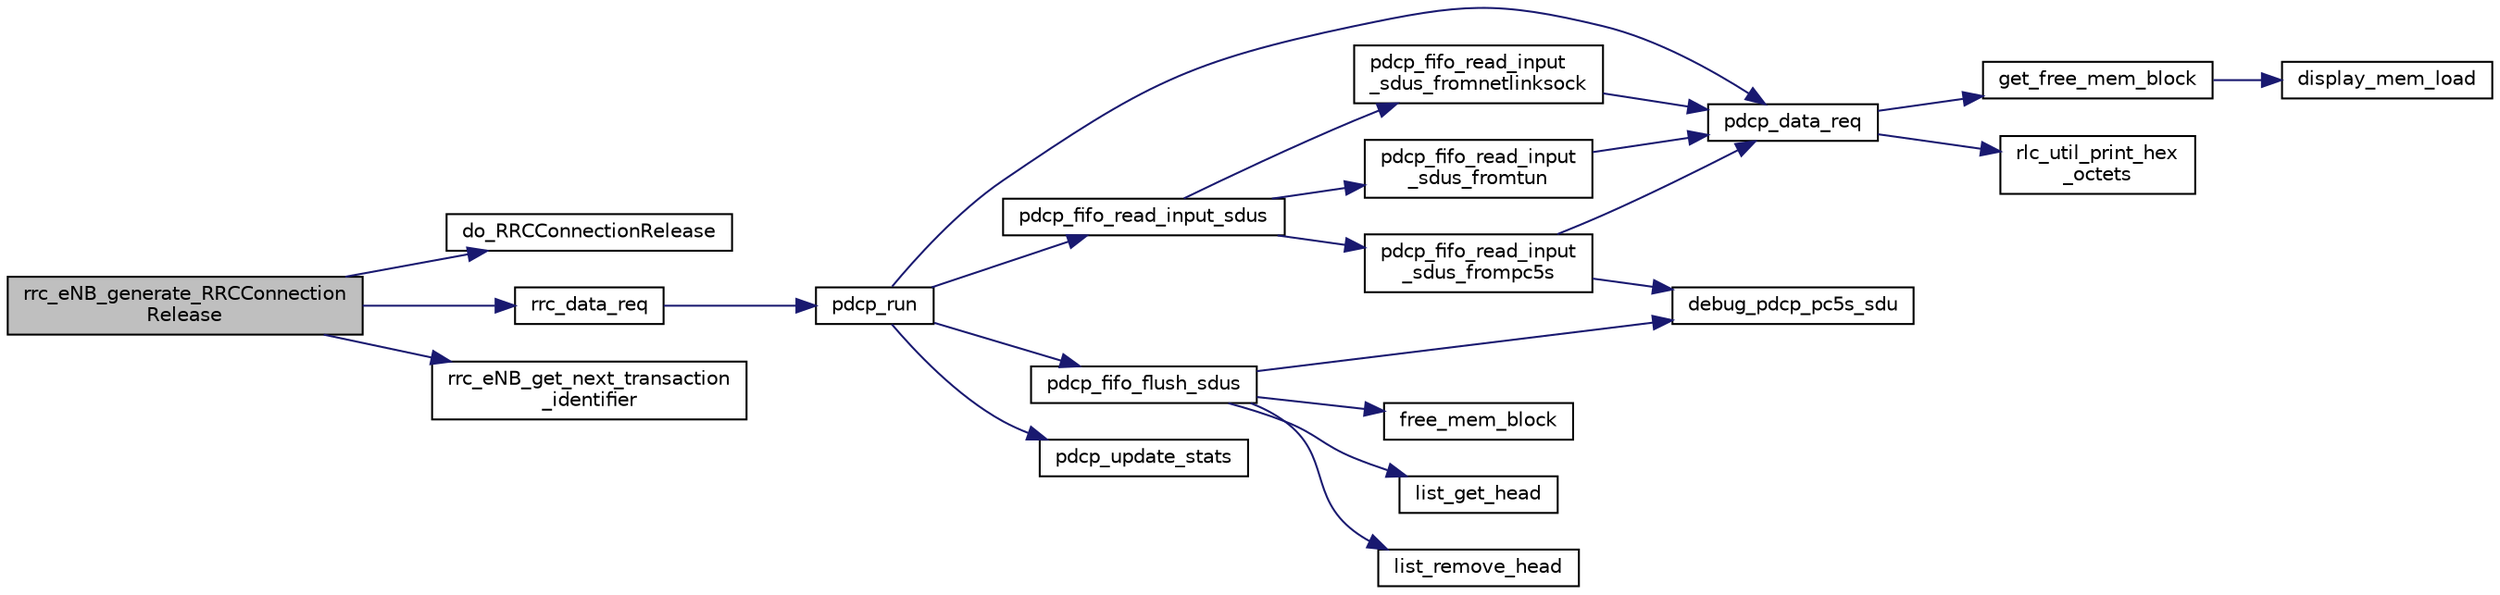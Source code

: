 digraph "rrc_eNB_generate_RRCConnectionRelease"
{
 // LATEX_PDF_SIZE
  edge [fontname="Helvetica",fontsize="10",labelfontname="Helvetica",labelfontsize="10"];
  node [fontname="Helvetica",fontsize="10",shape=record];
  rankdir="LR";
  Node1 [label="rrc_eNB_generate_RRCConnection\lRelease",height=0.2,width=0.4,color="black", fillcolor="grey75", style="filled", fontcolor="black",tooltip="Generate the RRCConnectionRelease."];
  Node1 -> Node2 [color="midnightblue",fontsize="10",style="solid",fontname="Helvetica"];
  Node2 [label="do_RRCConnectionRelease",height=0.2,width=0.4,color="black", fillcolor="white", style="filled",URL="$asn1__msg_8c.html#aea88dce3e0313da2319586ad6df41d86",tooltip=" "];
  Node1 -> Node3 [color="midnightblue",fontsize="10",style="solid",fontname="Helvetica"];
  Node3 [label="rrc_data_req",height=0.2,width=0.4,color="black", fillcolor="white", style="filled",URL="$group____rrc.html#ga7a82225ee9edf7f022fcb9da999b3bf0",tooltip=" "];
  Node3 -> Node4 [color="midnightblue",fontsize="10",style="solid",fontname="Helvetica"];
  Node4 [label="pdcp_run",height=0.2,width=0.4,color="black", fillcolor="white", style="filled",URL="$group____pdcp.html#gaaf877f8fcf559b90eadcbcc2460ba0ef",tooltip="Runs PDCP entity to let it handle incoming/outgoing SDUs."];
  Node4 -> Node5 [color="midnightblue",fontsize="10",style="solid",fontname="Helvetica"];
  Node5 [label="pdcp_data_req",height=0.2,width=0.4,color="black", fillcolor="white", style="filled",URL="$group____pdcp.html#gad6d90c31375a53aa20d12f06bc620b85",tooltip=" "];
  Node5 -> Node6 [color="midnightblue",fontsize="10",style="solid",fontname="Helvetica"];
  Node6 [label="get_free_mem_block",height=0.2,width=0.4,color="black", fillcolor="white", style="filled",URL="$mem__block_8c.html#aa6649c5f31ce28f70a1a7352eb41de46",tooltip=" "];
  Node6 -> Node7 [color="midnightblue",fontsize="10",style="solid",fontname="Helvetica"];
  Node7 [label="display_mem_load",height=0.2,width=0.4,color="black", fillcolor="white", style="filled",URL="$mem__block_8c.html#aad2e600dac4df19ae63b1efe29405f59",tooltip=" "];
  Node5 -> Node8 [color="midnightblue",fontsize="10",style="solid",fontname="Helvetica"];
  Node8 [label="rlc_util_print_hex\l_octets",height=0.2,width=0.4,color="black", fillcolor="white", style="filled",URL="$group__em.html#ga9080083e27a8fc3d61451b6d4d7c8f3b",tooltip=" "];
  Node4 -> Node9 [color="midnightblue",fontsize="10",style="solid",fontname="Helvetica"];
  Node9 [label="pdcp_fifo_flush_sdus",height=0.2,width=0.4,color="black", fillcolor="white", style="filled",URL="$group____pdcp.html#ga5b4f9ca27aa61b5c96d299de5733baac",tooltip=" "];
  Node9 -> Node10 [color="midnightblue",fontsize="10",style="solid",fontname="Helvetica"];
  Node10 [label="debug_pdcp_pc5s_sdu",height=0.2,width=0.4,color="black", fillcolor="white", style="filled",URL="$pdcp__fifo_8c.html#a97d2650f7432d3f25db23b499511518d",tooltip=" "];
  Node9 -> Node11 [color="midnightblue",fontsize="10",style="solid",fontname="Helvetica"];
  Node11 [label="free_mem_block",height=0.2,width=0.4,color="black", fillcolor="white", style="filled",URL="$mem__block_8c.html#a3465e37844438c1cc552c197a2cfbbfd",tooltip=" "];
  Node9 -> Node12 [color="midnightblue",fontsize="10",style="solid",fontname="Helvetica"];
  Node12 [label="list_get_head",height=0.2,width=0.4,color="black", fillcolor="white", style="filled",URL="$list_8c.html#a29a1d0ab77edd320e92d002fd66179a6",tooltip=" "];
  Node9 -> Node13 [color="midnightblue",fontsize="10",style="solid",fontname="Helvetica"];
  Node13 [label="list_remove_head",height=0.2,width=0.4,color="black", fillcolor="white", style="filled",URL="$list_8c.html#a68bb206a4e50e2f9f27ca4c051a84dc5",tooltip=" "];
  Node4 -> Node14 [color="midnightblue",fontsize="10",style="solid",fontname="Helvetica"];
  Node14 [label="pdcp_fifo_read_input_sdus",height=0.2,width=0.4,color="black", fillcolor="white", style="filled",URL="$group____pdcp.html#gadf140ab34fd99a55b8b383fad506d841",tooltip=" "];
  Node14 -> Node15 [color="midnightblue",fontsize="10",style="solid",fontname="Helvetica"];
  Node15 [label="pdcp_fifo_read_input\l_sdus_fromnetlinksock",height=0.2,width=0.4,color="black", fillcolor="white", style="filled",URL="$pdcp__fifo_8c.html#aa0db16d2f05195706a3466500b850656",tooltip=" "];
  Node15 -> Node5 [color="midnightblue",fontsize="10",style="solid",fontname="Helvetica"];
  Node14 -> Node16 [color="midnightblue",fontsize="10",style="solid",fontname="Helvetica"];
  Node16 [label="pdcp_fifo_read_input\l_sdus_frompc5s",height=0.2,width=0.4,color="black", fillcolor="white", style="filled",URL="$pdcp__fifo_8c.html#ae6e845526dd2e22802d6b7372116ccd9",tooltip=" "];
  Node16 -> Node10 [color="midnightblue",fontsize="10",style="solid",fontname="Helvetica"];
  Node16 -> Node5 [color="midnightblue",fontsize="10",style="solid",fontname="Helvetica"];
  Node14 -> Node17 [color="midnightblue",fontsize="10",style="solid",fontname="Helvetica"];
  Node17 [label="pdcp_fifo_read_input\l_sdus_fromtun",height=0.2,width=0.4,color="black", fillcolor="white", style="filled",URL="$pdcp__fifo_8c.html#a2aa0e422b9283508cc5ace1f68ff2390",tooltip=" "];
  Node17 -> Node5 [color="midnightblue",fontsize="10",style="solid",fontname="Helvetica"];
  Node4 -> Node18 [color="midnightblue",fontsize="10",style="solid",fontname="Helvetica"];
  Node18 [label="pdcp_update_stats",height=0.2,width=0.4,color="black", fillcolor="white", style="filled",URL="$pdcp_8c.html#a785e8be4171fa72af80163e2fad642a6",tooltip=" "];
  Node1 -> Node19 [color="midnightblue",fontsize="10",style="solid",fontname="Helvetica"];
  Node19 [label="rrc_eNB_get_next_transaction\l_identifier",height=0.2,width=0.4,color="black", fillcolor="white", style="filled",URL="$group____rrc.html#ga11196274fe93b427294f44875f4018f9",tooltip="Function to get the next transaction identifier."];
}
